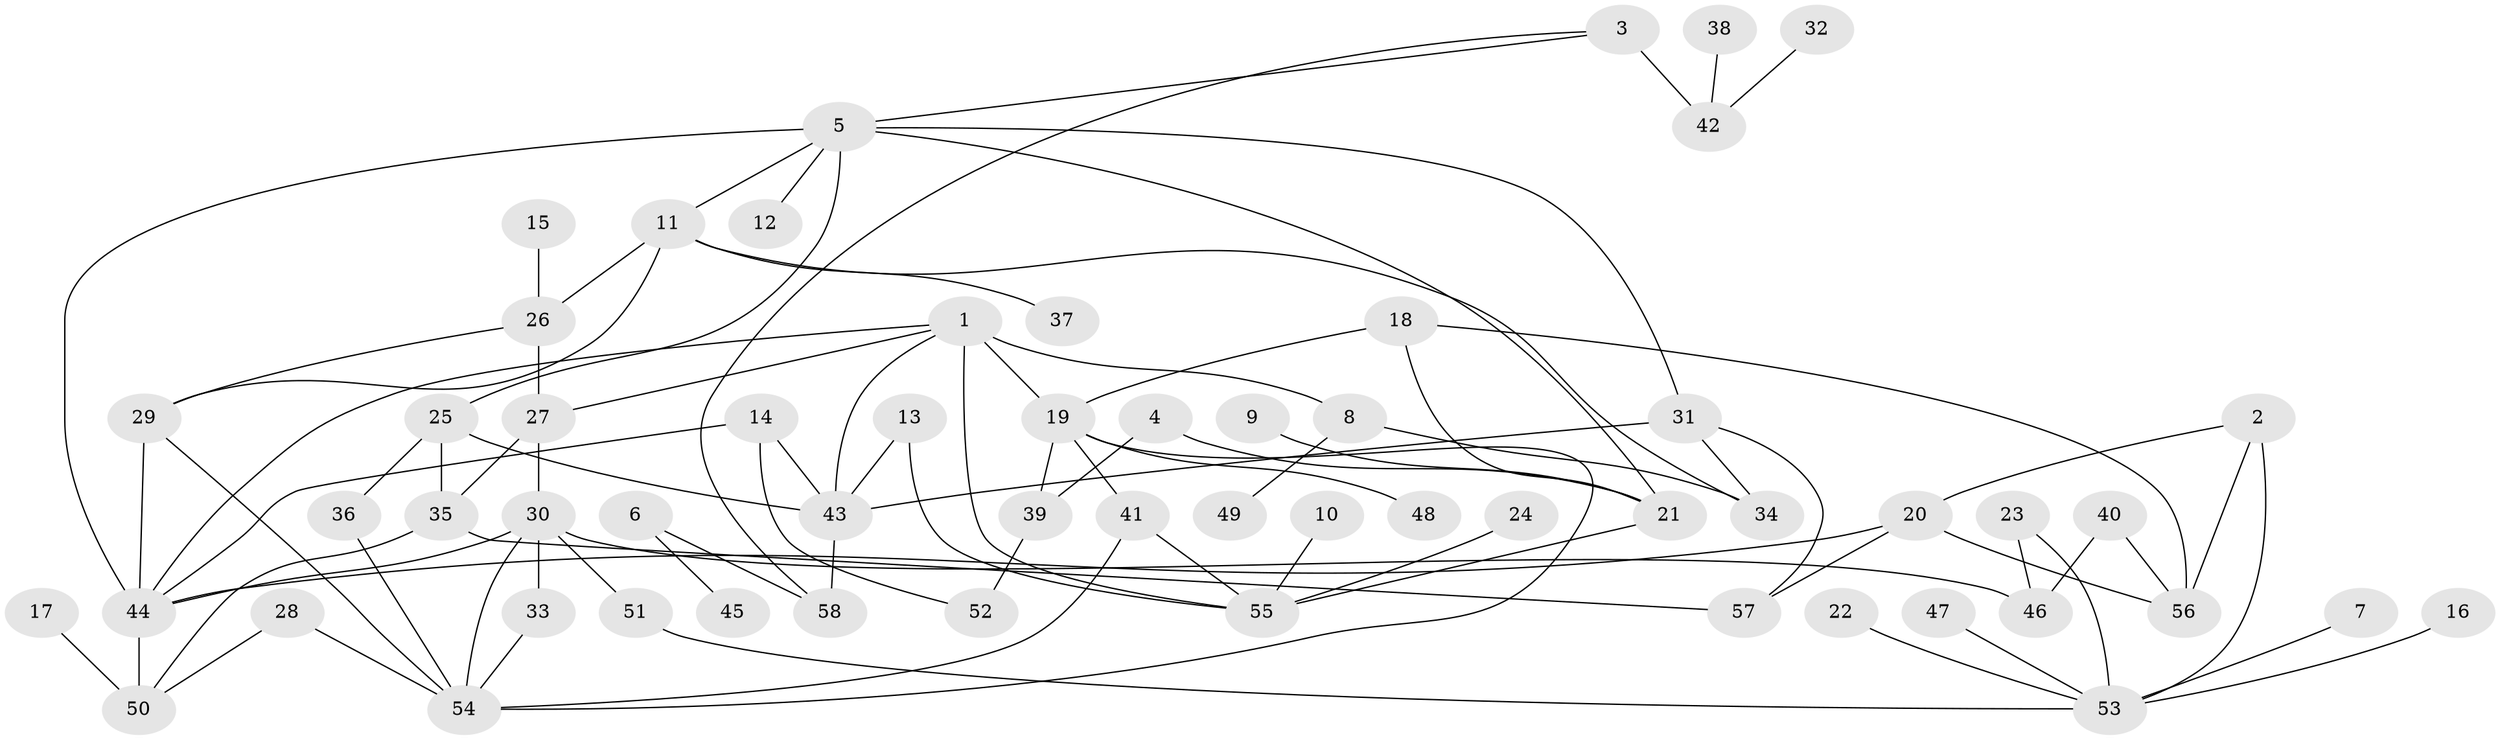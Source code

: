 // original degree distribution, {4: 0.136986301369863, 9: 0.0136986301369863, 5: 0.0273972602739726, 6: 0.02054794520547945, 8: 0.00684931506849315, 3: 0.1917808219178082, 7: 0.00684931506849315, 2: 0.273972602739726, 1: 0.3219178082191781}
// Generated by graph-tools (version 1.1) at 2025/36/03/04/25 23:36:03]
// undirected, 58 vertices, 88 edges
graph export_dot {
  node [color=gray90,style=filled];
  1;
  2;
  3;
  4;
  5;
  6;
  7;
  8;
  9;
  10;
  11;
  12;
  13;
  14;
  15;
  16;
  17;
  18;
  19;
  20;
  21;
  22;
  23;
  24;
  25;
  26;
  27;
  28;
  29;
  30;
  31;
  32;
  33;
  34;
  35;
  36;
  37;
  38;
  39;
  40;
  41;
  42;
  43;
  44;
  45;
  46;
  47;
  48;
  49;
  50;
  51;
  52;
  53;
  54;
  55;
  56;
  57;
  58;
  1 -- 8 [weight=1.0];
  1 -- 19 [weight=1.0];
  1 -- 27 [weight=1.0];
  1 -- 43 [weight=1.0];
  1 -- 44 [weight=1.0];
  1 -- 55 [weight=1.0];
  2 -- 20 [weight=1.0];
  2 -- 53 [weight=1.0];
  2 -- 56 [weight=1.0];
  3 -- 5 [weight=1.0];
  3 -- 42 [weight=2.0];
  3 -- 58 [weight=1.0];
  4 -- 21 [weight=1.0];
  4 -- 39 [weight=1.0];
  5 -- 11 [weight=1.0];
  5 -- 12 [weight=1.0];
  5 -- 21 [weight=1.0];
  5 -- 25 [weight=1.0];
  5 -- 31 [weight=1.0];
  5 -- 44 [weight=1.0];
  6 -- 45 [weight=1.0];
  6 -- 58 [weight=1.0];
  7 -- 53 [weight=1.0];
  8 -- 34 [weight=1.0];
  8 -- 49 [weight=1.0];
  9 -- 21 [weight=1.0];
  10 -- 55 [weight=1.0];
  11 -- 26 [weight=1.0];
  11 -- 29 [weight=1.0];
  11 -- 34 [weight=1.0];
  11 -- 37 [weight=1.0];
  13 -- 43 [weight=1.0];
  13 -- 55 [weight=1.0];
  14 -- 43 [weight=1.0];
  14 -- 44 [weight=1.0];
  14 -- 52 [weight=1.0];
  15 -- 26 [weight=1.0];
  16 -- 53 [weight=1.0];
  17 -- 50 [weight=1.0];
  18 -- 19 [weight=1.0];
  18 -- 21 [weight=1.0];
  18 -- 56 [weight=1.0];
  19 -- 39 [weight=1.0];
  19 -- 41 [weight=1.0];
  19 -- 48 [weight=1.0];
  19 -- 54 [weight=1.0];
  20 -- 44 [weight=1.0];
  20 -- 56 [weight=1.0];
  20 -- 57 [weight=1.0];
  21 -- 55 [weight=1.0];
  22 -- 53 [weight=1.0];
  23 -- 46 [weight=1.0];
  23 -- 53 [weight=1.0];
  24 -- 55 [weight=1.0];
  25 -- 35 [weight=1.0];
  25 -- 36 [weight=1.0];
  25 -- 43 [weight=1.0];
  26 -- 27 [weight=1.0];
  26 -- 29 [weight=1.0];
  27 -- 30 [weight=1.0];
  27 -- 35 [weight=1.0];
  28 -- 50 [weight=1.0];
  28 -- 54 [weight=1.0];
  29 -- 44 [weight=1.0];
  29 -- 54 [weight=1.0];
  30 -- 33 [weight=2.0];
  30 -- 44 [weight=1.0];
  30 -- 46 [weight=1.0];
  30 -- 51 [weight=1.0];
  30 -- 54 [weight=1.0];
  31 -- 34 [weight=1.0];
  31 -- 43 [weight=1.0];
  31 -- 57 [weight=1.0];
  32 -- 42 [weight=1.0];
  33 -- 54 [weight=1.0];
  35 -- 50 [weight=1.0];
  35 -- 57 [weight=1.0];
  36 -- 54 [weight=1.0];
  38 -- 42 [weight=1.0];
  39 -- 52 [weight=1.0];
  40 -- 46 [weight=1.0];
  40 -- 56 [weight=1.0];
  41 -- 54 [weight=1.0];
  41 -- 55 [weight=1.0];
  43 -- 58 [weight=1.0];
  44 -- 50 [weight=2.0];
  47 -- 53 [weight=1.0];
  51 -- 53 [weight=1.0];
}
